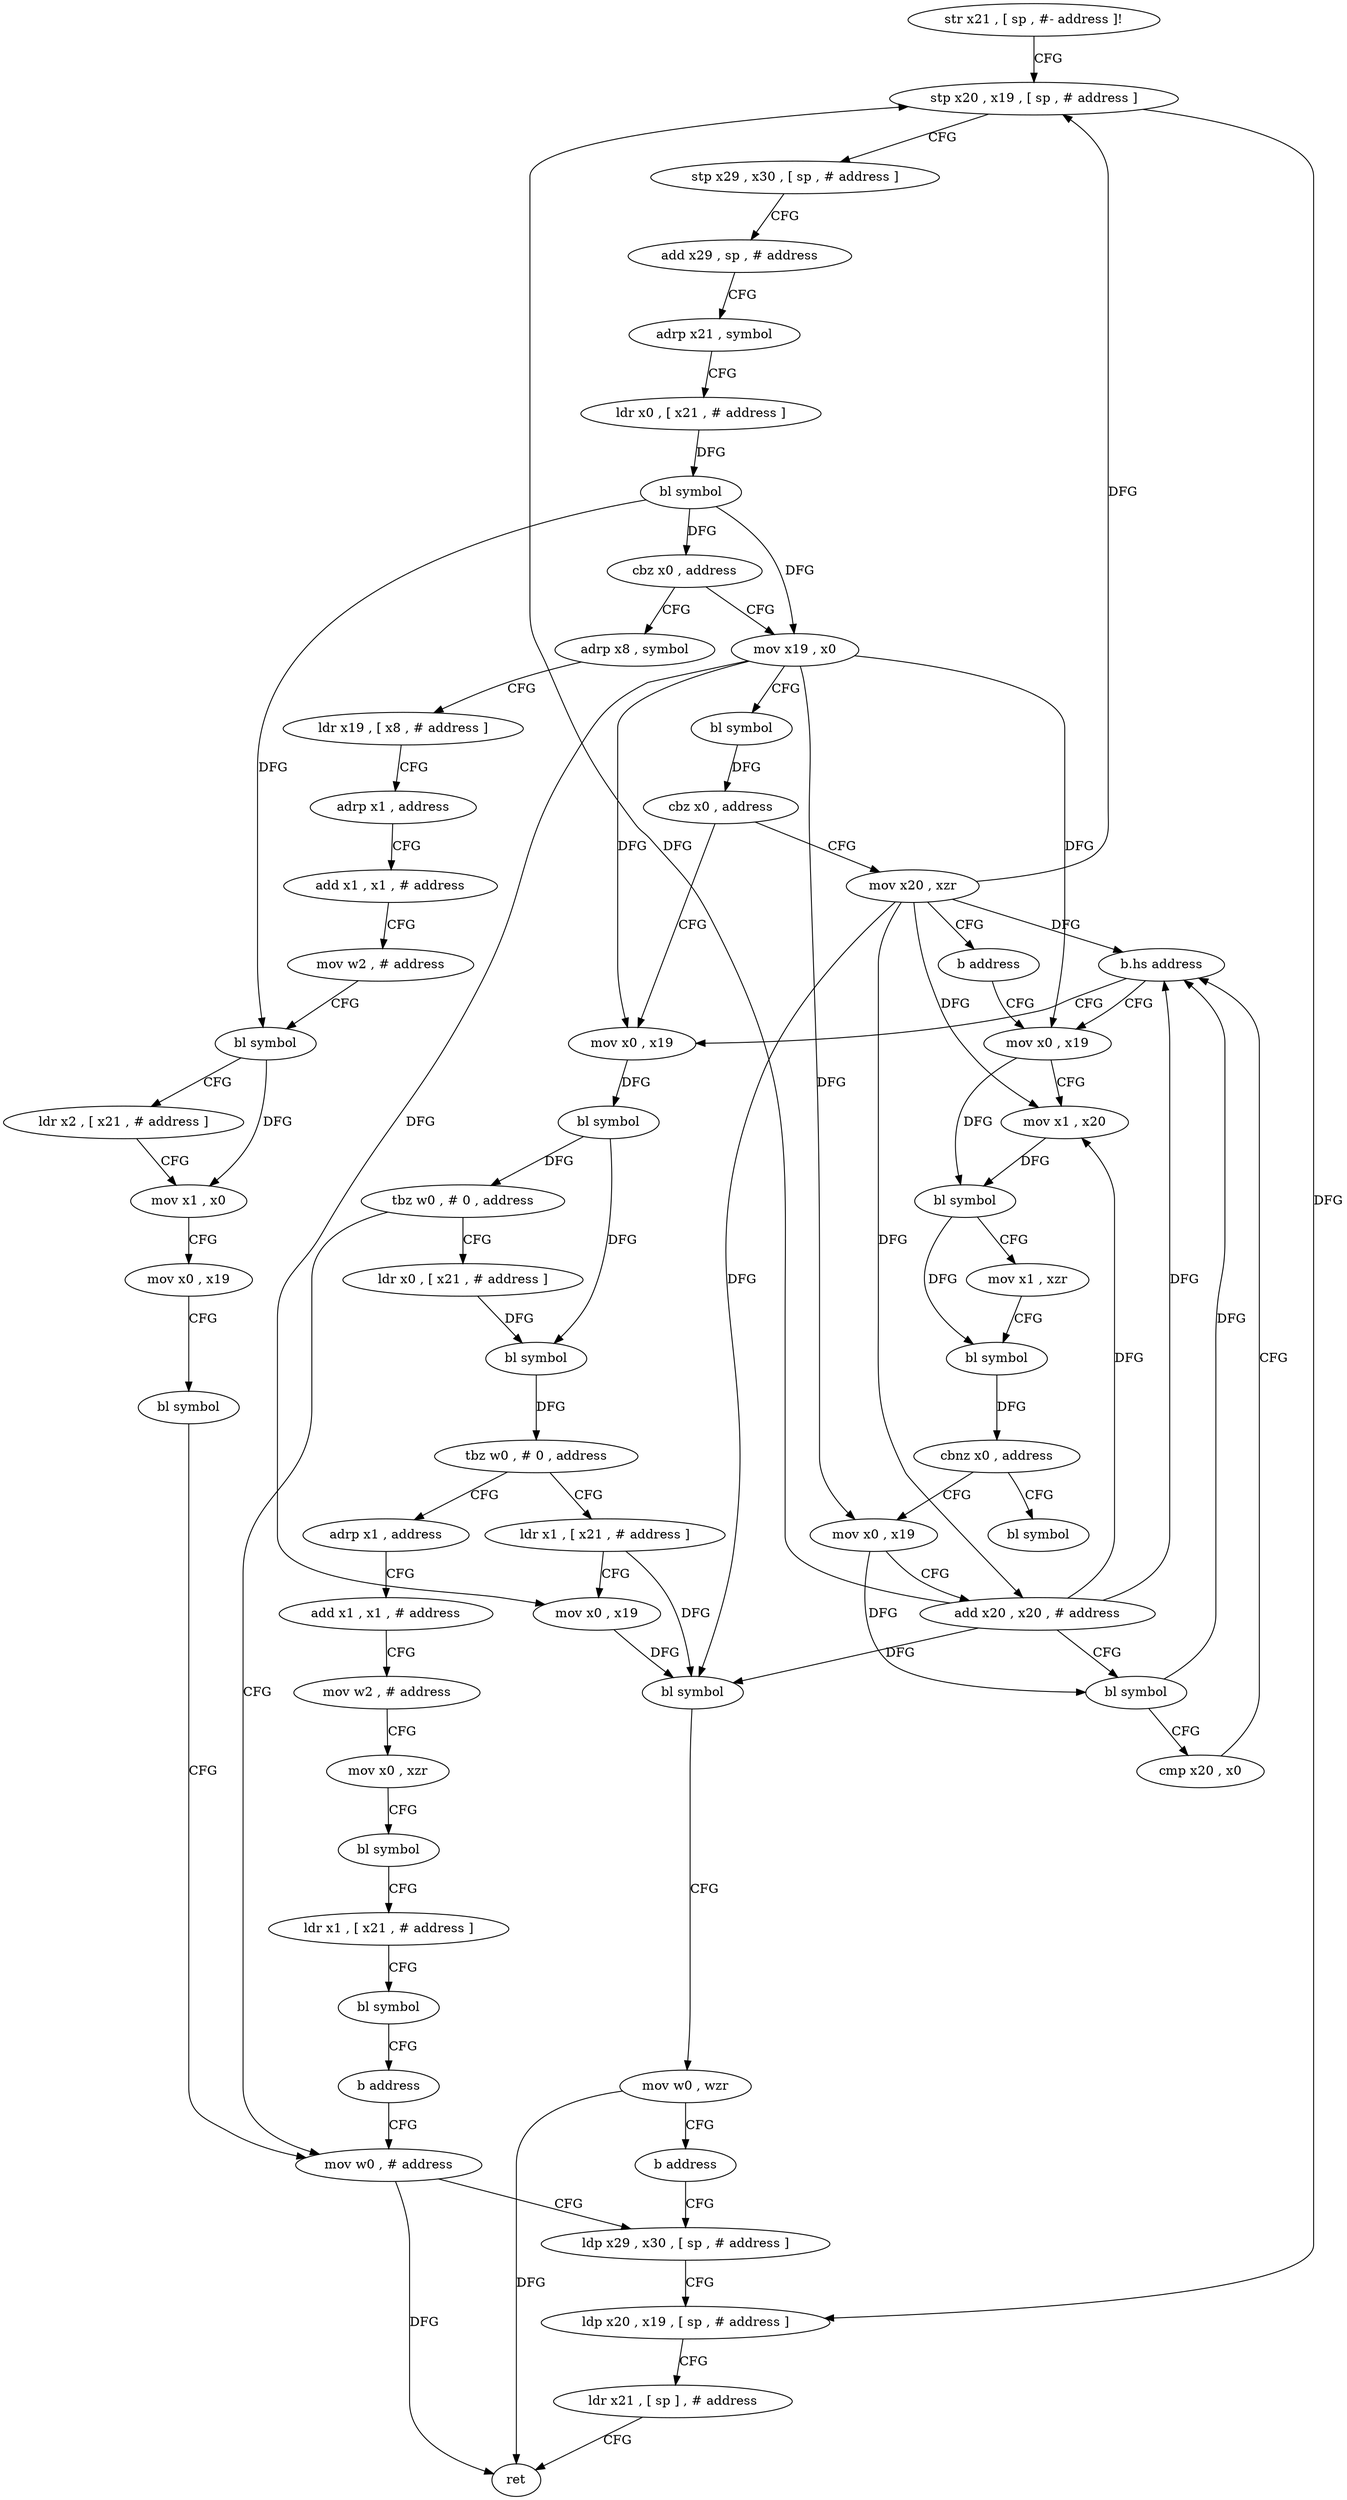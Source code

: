 digraph "func" {
"4216588" [label = "str x21 , [ sp , #- address ]!" ]
"4216592" [label = "stp x20 , x19 , [ sp , # address ]" ]
"4216596" [label = "stp x29 , x30 , [ sp , # address ]" ]
"4216600" [label = "add x29 , sp , # address" ]
"4216604" [label = "adrp x21 , symbol" ]
"4216608" [label = "ldr x0 , [ x21 , # address ]" ]
"4216612" [label = "bl symbol" ]
"4216616" [label = "cbz x0 , address" ]
"4216768" [label = "adrp x8 , symbol" ]
"4216620" [label = "mov x19 , x0" ]
"4216772" [label = "ldr x19 , [ x8 , # address ]" ]
"4216776" [label = "adrp x1 , address" ]
"4216780" [label = "add x1 , x1 , # address" ]
"4216784" [label = "mov w2 , # address" ]
"4216788" [label = "bl symbol" ]
"4216792" [label = "ldr x2 , [ x21 , # address ]" ]
"4216796" [label = "mov x1 , x0" ]
"4216800" [label = "mov x0 , x19" ]
"4216804" [label = "bl symbol" ]
"4216808" [label = "mov w0 , # address" ]
"4216624" [label = "bl symbol" ]
"4216628" [label = "cbz x0 , address" ]
"4216692" [label = "mov x0 , x19" ]
"4216632" [label = "mov x20 , xzr" ]
"4216696" [label = "bl symbol" ]
"4216700" [label = "tbz w0 , # 0 , address" ]
"4216704" [label = "ldr x0 , [ x21 , # address ]" ]
"4216636" [label = "b address" ]
"4216660" [label = "mov x0 , x19" ]
"4216812" [label = "ldp x29 , x30 , [ sp , # address ]" ]
"4216708" [label = "bl symbol" ]
"4216712" [label = "tbz w0 , # 0 , address" ]
"4216736" [label = "adrp x1 , address" ]
"4216716" [label = "ldr x1 , [ x21 , # address ]" ]
"4216664" [label = "mov x1 , x20" ]
"4216668" [label = "bl symbol" ]
"4216672" [label = "mov x1 , xzr" ]
"4216676" [label = "bl symbol" ]
"4216680" [label = "cbnz x0 , address" ]
"4216640" [label = "mov x0 , x19" ]
"4216684" [label = "bl symbol" ]
"4216740" [label = "add x1 , x1 , # address" ]
"4216744" [label = "mov w2 , # address" ]
"4216748" [label = "mov x0 , xzr" ]
"4216752" [label = "bl symbol" ]
"4216756" [label = "ldr x1 , [ x21 , # address ]" ]
"4216760" [label = "bl symbol" ]
"4216764" [label = "b address" ]
"4216720" [label = "mov x0 , x19" ]
"4216724" [label = "bl symbol" ]
"4216728" [label = "mov w0 , wzr" ]
"4216732" [label = "b address" ]
"4216644" [label = "add x20 , x20 , # address" ]
"4216648" [label = "bl symbol" ]
"4216652" [label = "cmp x20 , x0" ]
"4216656" [label = "b.hs address" ]
"4216816" [label = "ldp x20 , x19 , [ sp , # address ]" ]
"4216820" [label = "ldr x21 , [ sp ] , # address" ]
"4216824" [label = "ret" ]
"4216588" -> "4216592" [ label = "CFG" ]
"4216592" -> "4216596" [ label = "CFG" ]
"4216592" -> "4216816" [ label = "DFG" ]
"4216596" -> "4216600" [ label = "CFG" ]
"4216600" -> "4216604" [ label = "CFG" ]
"4216604" -> "4216608" [ label = "CFG" ]
"4216608" -> "4216612" [ label = "DFG" ]
"4216612" -> "4216616" [ label = "DFG" ]
"4216612" -> "4216788" [ label = "DFG" ]
"4216612" -> "4216620" [ label = "DFG" ]
"4216616" -> "4216768" [ label = "CFG" ]
"4216616" -> "4216620" [ label = "CFG" ]
"4216768" -> "4216772" [ label = "CFG" ]
"4216620" -> "4216624" [ label = "CFG" ]
"4216620" -> "4216692" [ label = "DFG" ]
"4216620" -> "4216660" [ label = "DFG" ]
"4216620" -> "4216720" [ label = "DFG" ]
"4216620" -> "4216640" [ label = "DFG" ]
"4216772" -> "4216776" [ label = "CFG" ]
"4216776" -> "4216780" [ label = "CFG" ]
"4216780" -> "4216784" [ label = "CFG" ]
"4216784" -> "4216788" [ label = "CFG" ]
"4216788" -> "4216792" [ label = "CFG" ]
"4216788" -> "4216796" [ label = "DFG" ]
"4216792" -> "4216796" [ label = "CFG" ]
"4216796" -> "4216800" [ label = "CFG" ]
"4216800" -> "4216804" [ label = "CFG" ]
"4216804" -> "4216808" [ label = "CFG" ]
"4216808" -> "4216812" [ label = "CFG" ]
"4216808" -> "4216824" [ label = "DFG" ]
"4216624" -> "4216628" [ label = "DFG" ]
"4216628" -> "4216692" [ label = "CFG" ]
"4216628" -> "4216632" [ label = "CFG" ]
"4216692" -> "4216696" [ label = "DFG" ]
"4216632" -> "4216636" [ label = "CFG" ]
"4216632" -> "4216592" [ label = "DFG" ]
"4216632" -> "4216664" [ label = "DFG" ]
"4216632" -> "4216724" [ label = "DFG" ]
"4216632" -> "4216644" [ label = "DFG" ]
"4216632" -> "4216656" [ label = "DFG" ]
"4216696" -> "4216700" [ label = "DFG" ]
"4216696" -> "4216708" [ label = "DFG" ]
"4216700" -> "4216808" [ label = "CFG" ]
"4216700" -> "4216704" [ label = "CFG" ]
"4216704" -> "4216708" [ label = "DFG" ]
"4216636" -> "4216660" [ label = "CFG" ]
"4216660" -> "4216664" [ label = "CFG" ]
"4216660" -> "4216668" [ label = "DFG" ]
"4216812" -> "4216816" [ label = "CFG" ]
"4216708" -> "4216712" [ label = "DFG" ]
"4216712" -> "4216736" [ label = "CFG" ]
"4216712" -> "4216716" [ label = "CFG" ]
"4216736" -> "4216740" [ label = "CFG" ]
"4216716" -> "4216720" [ label = "CFG" ]
"4216716" -> "4216724" [ label = "DFG" ]
"4216664" -> "4216668" [ label = "DFG" ]
"4216668" -> "4216672" [ label = "CFG" ]
"4216668" -> "4216676" [ label = "DFG" ]
"4216672" -> "4216676" [ label = "CFG" ]
"4216676" -> "4216680" [ label = "DFG" ]
"4216680" -> "4216640" [ label = "CFG" ]
"4216680" -> "4216684" [ label = "CFG" ]
"4216640" -> "4216644" [ label = "CFG" ]
"4216640" -> "4216648" [ label = "DFG" ]
"4216740" -> "4216744" [ label = "CFG" ]
"4216744" -> "4216748" [ label = "CFG" ]
"4216748" -> "4216752" [ label = "CFG" ]
"4216752" -> "4216756" [ label = "CFG" ]
"4216756" -> "4216760" [ label = "CFG" ]
"4216760" -> "4216764" [ label = "CFG" ]
"4216764" -> "4216808" [ label = "CFG" ]
"4216720" -> "4216724" [ label = "DFG" ]
"4216724" -> "4216728" [ label = "CFG" ]
"4216728" -> "4216732" [ label = "CFG" ]
"4216728" -> "4216824" [ label = "DFG" ]
"4216732" -> "4216812" [ label = "CFG" ]
"4216644" -> "4216648" [ label = "CFG" ]
"4216644" -> "4216592" [ label = "DFG" ]
"4216644" -> "4216664" [ label = "DFG" ]
"4216644" -> "4216724" [ label = "DFG" ]
"4216644" -> "4216656" [ label = "DFG" ]
"4216648" -> "4216652" [ label = "CFG" ]
"4216648" -> "4216656" [ label = "DFG" ]
"4216652" -> "4216656" [ label = "CFG" ]
"4216656" -> "4216692" [ label = "CFG" ]
"4216656" -> "4216660" [ label = "CFG" ]
"4216816" -> "4216820" [ label = "CFG" ]
"4216820" -> "4216824" [ label = "CFG" ]
}
